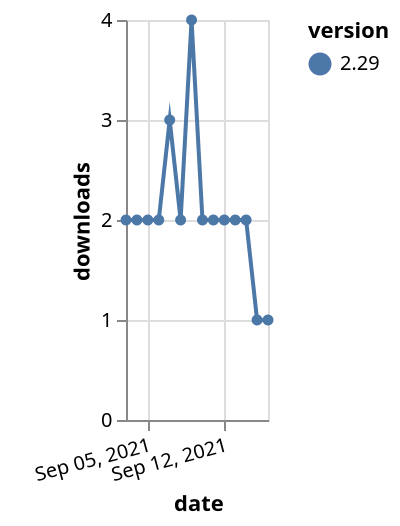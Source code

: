 {"$schema": "https://vega.github.io/schema/vega-lite/v5.json", "description": "A simple bar chart with embedded data.", "data": {"values": [{"date": "2021-09-03", "total": 2365, "delta": 2, "version": "2.29"}, {"date": "2021-09-04", "total": 2367, "delta": 2, "version": "2.29"}, {"date": "2021-09-05", "total": 2369, "delta": 2, "version": "2.29"}, {"date": "2021-09-06", "total": 2371, "delta": 2, "version": "2.29"}, {"date": "2021-09-07", "total": 2374, "delta": 3, "version": "2.29"}, {"date": "2021-09-08", "total": 2376, "delta": 2, "version": "2.29"}, {"date": "2021-09-09", "total": 2380, "delta": 4, "version": "2.29"}, {"date": "2021-09-10", "total": 2382, "delta": 2, "version": "2.29"}, {"date": "2021-09-11", "total": 2384, "delta": 2, "version": "2.29"}, {"date": "2021-09-12", "total": 2386, "delta": 2, "version": "2.29"}, {"date": "2021-09-13", "total": 2388, "delta": 2, "version": "2.29"}, {"date": "2021-09-14", "total": 2390, "delta": 2, "version": "2.29"}, {"date": "2021-09-15", "total": 2391, "delta": 1, "version": "2.29"}, {"date": "2021-09-16", "total": 2392, "delta": 1, "version": "2.29"}]}, "width": "container", "mark": {"type": "line", "point": {"filled": true}}, "encoding": {"x": {"field": "date", "type": "temporal", "timeUnit": "yearmonthdate", "title": "date", "axis": {"labelAngle": -15}}, "y": {"field": "delta", "type": "quantitative", "title": "downloads"}, "color": {"field": "version", "type": "nominal"}, "tooltip": {"field": "delta"}}}